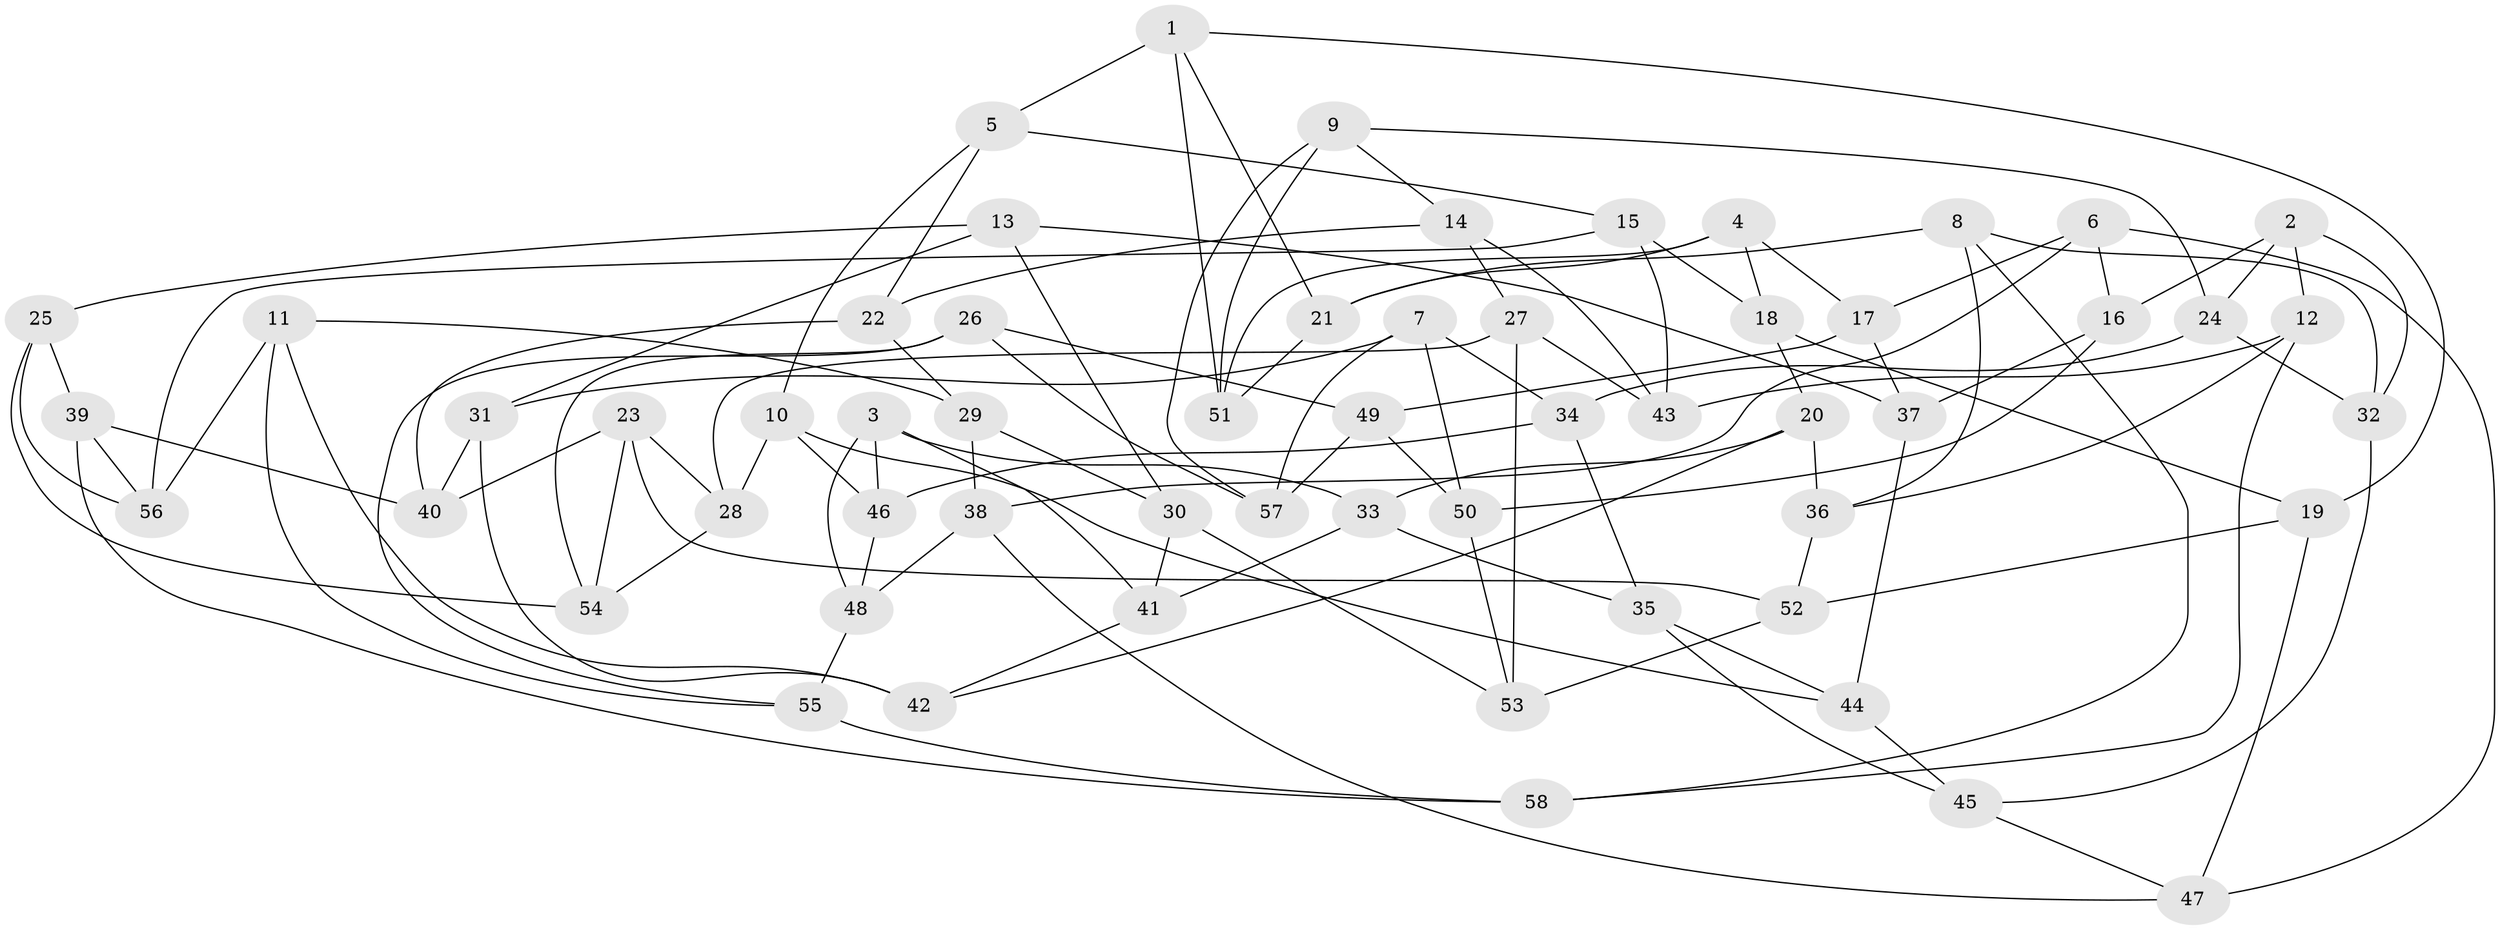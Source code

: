 // coarse degree distribution, {4: 0.23529411764705882, 6: 0.4117647058823529, 5: 0.2647058823529412, 3: 0.08823529411764706}
// Generated by graph-tools (version 1.1) at 2025/42/03/06/25 10:42:19]
// undirected, 58 vertices, 116 edges
graph export_dot {
graph [start="1"]
  node [color=gray90,style=filled];
  1;
  2;
  3;
  4;
  5;
  6;
  7;
  8;
  9;
  10;
  11;
  12;
  13;
  14;
  15;
  16;
  17;
  18;
  19;
  20;
  21;
  22;
  23;
  24;
  25;
  26;
  27;
  28;
  29;
  30;
  31;
  32;
  33;
  34;
  35;
  36;
  37;
  38;
  39;
  40;
  41;
  42;
  43;
  44;
  45;
  46;
  47;
  48;
  49;
  50;
  51;
  52;
  53;
  54;
  55;
  56;
  57;
  58;
  1 -- 51;
  1 -- 19;
  1 -- 21;
  1 -- 5;
  2 -- 16;
  2 -- 12;
  2 -- 24;
  2 -- 32;
  3 -- 46;
  3 -- 33;
  3 -- 41;
  3 -- 48;
  4 -- 51;
  4 -- 21;
  4 -- 18;
  4 -- 17;
  5 -- 22;
  5 -- 15;
  5 -- 10;
  6 -- 16;
  6 -- 47;
  6 -- 17;
  6 -- 38;
  7 -- 57;
  7 -- 50;
  7 -- 31;
  7 -- 34;
  8 -- 36;
  8 -- 32;
  8 -- 58;
  8 -- 21;
  9 -- 24;
  9 -- 51;
  9 -- 57;
  9 -- 14;
  10 -- 44;
  10 -- 46;
  10 -- 28;
  11 -- 55;
  11 -- 29;
  11 -- 42;
  11 -- 56;
  12 -- 58;
  12 -- 43;
  12 -- 36;
  13 -- 37;
  13 -- 25;
  13 -- 31;
  13 -- 30;
  14 -- 43;
  14 -- 27;
  14 -- 22;
  15 -- 56;
  15 -- 18;
  15 -- 43;
  16 -- 37;
  16 -- 50;
  17 -- 49;
  17 -- 37;
  18 -- 20;
  18 -- 19;
  19 -- 47;
  19 -- 52;
  20 -- 42;
  20 -- 36;
  20 -- 33;
  21 -- 51;
  22 -- 40;
  22 -- 29;
  23 -- 52;
  23 -- 28;
  23 -- 54;
  23 -- 40;
  24 -- 34;
  24 -- 32;
  25 -- 39;
  25 -- 56;
  25 -- 54;
  26 -- 55;
  26 -- 49;
  26 -- 57;
  26 -- 54;
  27 -- 43;
  27 -- 28;
  27 -- 53;
  28 -- 54;
  29 -- 30;
  29 -- 38;
  30 -- 53;
  30 -- 41;
  31 -- 40;
  31 -- 42;
  32 -- 45;
  33 -- 41;
  33 -- 35;
  34 -- 35;
  34 -- 46;
  35 -- 45;
  35 -- 44;
  36 -- 52;
  37 -- 44;
  38 -- 47;
  38 -- 48;
  39 -- 56;
  39 -- 58;
  39 -- 40;
  41 -- 42;
  44 -- 45;
  45 -- 47;
  46 -- 48;
  48 -- 55;
  49 -- 57;
  49 -- 50;
  50 -- 53;
  52 -- 53;
  55 -- 58;
}
